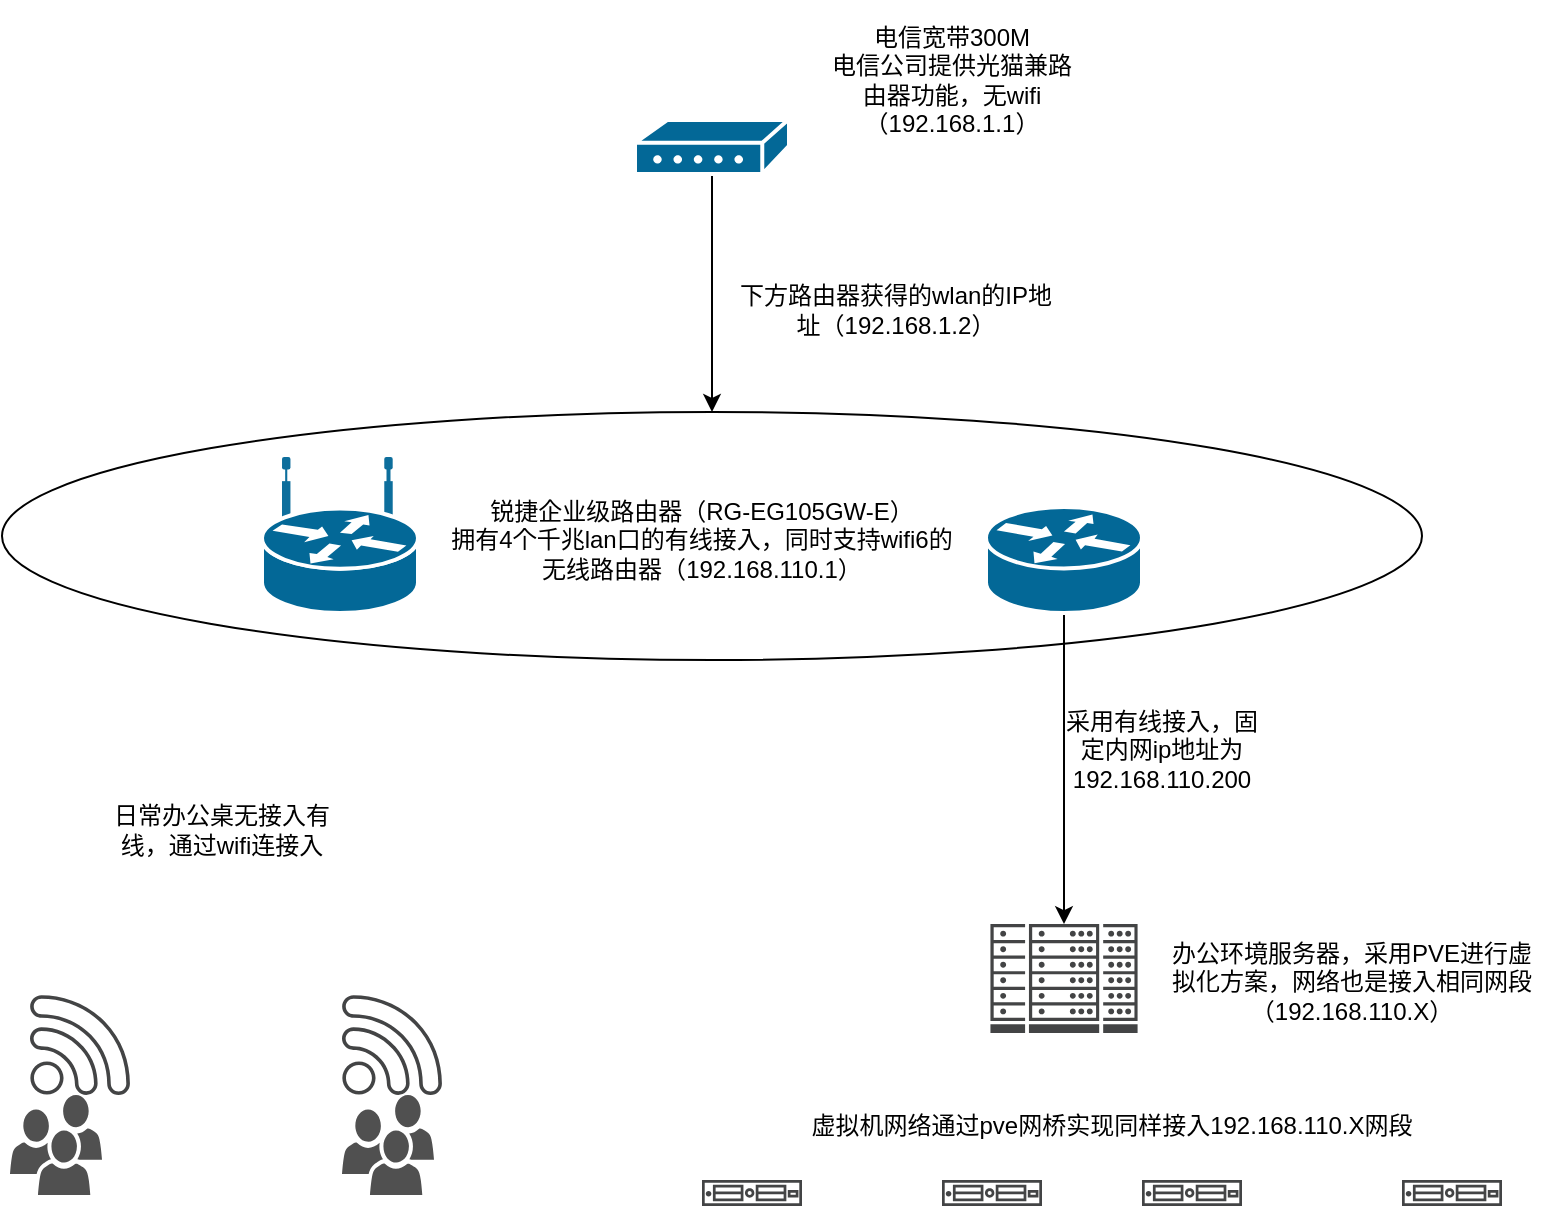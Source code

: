 <mxfile version="24.6.0" type="github">
  <diagram name="第 1 页" id="N3o9UARHiLnL74aKjMRo">
    <mxGraphModel dx="1434" dy="780" grid="1" gridSize="10" guides="1" tooltips="1" connect="1" arrows="1" fold="1" page="1" pageScale="1" pageWidth="827" pageHeight="1169" math="0" shadow="0">
      <root>
        <mxCell id="0" />
        <mxCell id="1" parent="0" />
        <mxCell id="45S44ZyoZ0ap-8gv2vbs-1" value="" style="sketch=0;pointerEvents=1;shadow=0;dashed=0;html=1;strokeColor=none;fillColor=#505050;labelPosition=center;verticalLabelPosition=bottom;verticalAlign=top;outlineConnect=0;align=center;shape=mxgraph.office.users.users;" vertex="1" parent="1">
          <mxGeometry x="54" y="587.53" width="46" height="50" as="geometry" />
        </mxCell>
        <mxCell id="45S44ZyoZ0ap-8gv2vbs-2" value="" style="sketch=0;pointerEvents=1;shadow=0;dashed=0;html=1;strokeColor=none;fillColor=#505050;labelPosition=center;verticalLabelPosition=bottom;verticalAlign=top;outlineConnect=0;align=center;shape=mxgraph.office.users.users;" vertex="1" parent="1">
          <mxGeometry x="220" y="587.53" width="46" height="50" as="geometry" />
        </mxCell>
        <mxCell id="45S44ZyoZ0ap-8gv2vbs-3" value="" style="sketch=0;pointerEvents=1;shadow=0;dashed=0;html=1;strokeColor=none;fillColor=#434445;aspect=fixed;labelPosition=center;verticalLabelPosition=bottom;verticalAlign=top;align=center;outlineConnect=0;shape=mxgraph.vvd.datacenter;" vertex="1" parent="1">
          <mxGeometry x="544.22" y="502.06" width="73.57" height="54.44" as="geometry" />
        </mxCell>
        <mxCell id="45S44ZyoZ0ap-8gv2vbs-4" value="" style="sketch=0;pointerEvents=1;shadow=0;dashed=0;html=1;strokeColor=none;fillColor=#434445;aspect=fixed;labelPosition=center;verticalLabelPosition=bottom;verticalAlign=top;align=center;outlineConnect=0;shape=mxgraph.vvd.server;" vertex="1" parent="1">
          <mxGeometry x="400" y="630" width="50" height="13" as="geometry" />
        </mxCell>
        <mxCell id="45S44ZyoZ0ap-8gv2vbs-5" value="" style="sketch=0;pointerEvents=1;shadow=0;dashed=0;html=1;strokeColor=none;fillColor=#434445;aspect=fixed;labelPosition=center;verticalLabelPosition=bottom;verticalAlign=top;align=center;outlineConnect=0;shape=mxgraph.vvd.server;" vertex="1" parent="1">
          <mxGeometry x="520" y="630" width="50" height="13" as="geometry" />
        </mxCell>
        <mxCell id="45S44ZyoZ0ap-8gv2vbs-6" value="" style="sketch=0;pointerEvents=1;shadow=0;dashed=0;html=1;strokeColor=none;fillColor=#434445;aspect=fixed;labelPosition=center;verticalLabelPosition=bottom;verticalAlign=top;align=center;outlineConnect=0;shape=mxgraph.vvd.server;" vertex="1" parent="1">
          <mxGeometry x="620" y="630" width="50" height="13" as="geometry" />
        </mxCell>
        <mxCell id="45S44ZyoZ0ap-8gv2vbs-7" value="" style="sketch=0;pointerEvents=1;shadow=0;dashed=0;html=1;strokeColor=none;fillColor=#434445;aspect=fixed;labelPosition=center;verticalLabelPosition=bottom;verticalAlign=top;align=center;outlineConnect=0;shape=mxgraph.vvd.server;" vertex="1" parent="1">
          <mxGeometry x="750" y="630" width="50" height="13" as="geometry" />
        </mxCell>
        <mxCell id="45S44ZyoZ0ap-8gv2vbs-9" value="" style="sketch=0;pointerEvents=1;shadow=0;dashed=0;html=1;strokeColor=none;fillColor=#434445;aspect=fixed;labelPosition=center;verticalLabelPosition=bottom;verticalAlign=top;align=center;outlineConnect=0;shape=mxgraph.vvd.wi_fi;" vertex="1" parent="1">
          <mxGeometry x="64" y="537.53" width="50" height="50" as="geometry" />
        </mxCell>
        <mxCell id="45S44ZyoZ0ap-8gv2vbs-10" value="" style="sketch=0;pointerEvents=1;shadow=0;dashed=0;html=1;strokeColor=none;fillColor=#434445;aspect=fixed;labelPosition=center;verticalLabelPosition=bottom;verticalAlign=top;align=center;outlineConnect=0;shape=mxgraph.vvd.wi_fi;" vertex="1" parent="1">
          <mxGeometry x="220" y="537.53" width="50" height="50" as="geometry" />
        </mxCell>
        <mxCell id="45S44ZyoZ0ap-8gv2vbs-13" value="" style="ellipse;whiteSpace=wrap;html=1;" vertex="1" parent="1">
          <mxGeometry x="50" y="246" width="710" height="124" as="geometry" />
        </mxCell>
        <mxCell id="45S44ZyoZ0ap-8gv2vbs-18" style="edgeStyle=orthogonalEdgeStyle;rounded=0;orthogonalLoop=1;jettySize=auto;html=1;" edge="1" parent="1" source="45S44ZyoZ0ap-8gv2vbs-11" target="45S44ZyoZ0ap-8gv2vbs-3">
          <mxGeometry relative="1" as="geometry" />
        </mxCell>
        <mxCell id="45S44ZyoZ0ap-8gv2vbs-11" value="" style="shape=mxgraph.cisco.routers.router;sketch=0;html=1;pointerEvents=1;dashed=0;fillColor=#036897;strokeColor=#ffffff;strokeWidth=2;verticalLabelPosition=bottom;verticalAlign=top;align=center;outlineConnect=0;" vertex="1" parent="1">
          <mxGeometry x="542" y="293.5" width="78" height="53" as="geometry" />
        </mxCell>
        <mxCell id="45S44ZyoZ0ap-8gv2vbs-12" value="" style="shape=mxgraph.cisco.routers.wireless_router;sketch=0;html=1;pointerEvents=1;dashed=0;fillColor=#036897;strokeColor=#ffffff;strokeWidth=2;verticalLabelPosition=bottom;verticalAlign=top;align=center;outlineConnect=0;" vertex="1" parent="1">
          <mxGeometry x="180" y="269.5" width="78" height="77" as="geometry" />
        </mxCell>
        <mxCell id="45S44ZyoZ0ap-8gv2vbs-17" style="edgeStyle=orthogonalEdgeStyle;rounded=0;orthogonalLoop=1;jettySize=auto;html=1;entryX=0.5;entryY=0;entryDx=0;entryDy=0;" edge="1" parent="1" source="45S44ZyoZ0ap-8gv2vbs-14" target="45S44ZyoZ0ap-8gv2vbs-13">
          <mxGeometry relative="1" as="geometry" />
        </mxCell>
        <mxCell id="45S44ZyoZ0ap-8gv2vbs-14" value="" style="shape=mxgraph.cisco.modems_and_phones.modem;sketch=0;html=1;pointerEvents=1;dashed=0;fillColor=#036897;strokeColor=#ffffff;strokeWidth=2;verticalLabelPosition=bottom;verticalAlign=top;align=center;outlineConnect=0;" vertex="1" parent="1">
          <mxGeometry x="366.5" y="100" width="77" height="27" as="geometry" />
        </mxCell>
        <mxCell id="45S44ZyoZ0ap-8gv2vbs-20" value="电信宽带300M&lt;div&gt;电信公司提供光猫兼路由器功能，无wifi（192.168.1.1）&lt;br&gt;&lt;/div&gt;" style="text;strokeColor=none;align=center;fillColor=none;html=1;verticalAlign=middle;whiteSpace=wrap;rounded=0;" vertex="1" parent="1">
          <mxGeometry x="460" y="40" width="130" height="80" as="geometry" />
        </mxCell>
        <mxCell id="45S44ZyoZ0ap-8gv2vbs-21" value="锐捷企业级路由器（RG-EG105GW-E）&lt;div&gt;拥有4个千兆lan口的有线接入，同时支持wifi6的无线路由器（&lt;span style=&quot;background-color: initial;&quot;&gt;192.168.110.1&lt;/span&gt;&lt;span style=&quot;background-color: initial;&quot;&gt;）&lt;/span&gt;&lt;/div&gt;" style="text;strokeColor=none;align=center;fillColor=none;html=1;verticalAlign=middle;whiteSpace=wrap;rounded=0;" vertex="1" parent="1">
          <mxGeometry x="270" y="260" width="260" height="100" as="geometry" />
        </mxCell>
        <mxCell id="45S44ZyoZ0ap-8gv2vbs-22" value="下方路由器获得的wlan的IP地址（192.168.1.2）" style="text;strokeColor=none;align=center;fillColor=none;html=1;verticalAlign=middle;whiteSpace=wrap;rounded=0;" vertex="1" parent="1">
          <mxGeometry x="414" y="170" width="166" height="50" as="geometry" />
        </mxCell>
        <mxCell id="45S44ZyoZ0ap-8gv2vbs-23" value="日常办公桌无接入有线，通过wifi连接入" style="text;strokeColor=none;align=center;fillColor=none;html=1;verticalAlign=middle;whiteSpace=wrap;rounded=0;" vertex="1" parent="1">
          <mxGeometry x="100" y="400" width="120" height="110" as="geometry" />
        </mxCell>
        <mxCell id="45S44ZyoZ0ap-8gv2vbs-24" value="办公环境服务器，采用PVE进行虚拟化方案，网络也是接入相同网段（192.168.110.X）" style="text;strokeColor=none;align=center;fillColor=none;html=1;verticalAlign=middle;whiteSpace=wrap;rounded=0;" vertex="1" parent="1">
          <mxGeometry x="630" y="502.06" width="190" height="57.94" as="geometry" />
        </mxCell>
        <mxCell id="45S44ZyoZ0ap-8gv2vbs-25" value="虚拟机网络通过pve网桥实现同样接入192.168.110.X网段" style="text;strokeColor=none;align=center;fillColor=none;html=1;verticalAlign=middle;whiteSpace=wrap;rounded=0;" vertex="1" parent="1">
          <mxGeometry x="420" y="585" width="370" height="35" as="geometry" />
        </mxCell>
        <mxCell id="45S44ZyoZ0ap-8gv2vbs-27" value="采用有线接入，固定内网ip地址为192.168.110.200" style="text;strokeColor=none;align=center;fillColor=none;html=1;verticalAlign=middle;whiteSpace=wrap;rounded=0;" vertex="1" parent="1">
          <mxGeometry x="580" y="380" width="100" height="70" as="geometry" />
        </mxCell>
      </root>
    </mxGraphModel>
  </diagram>
</mxfile>
